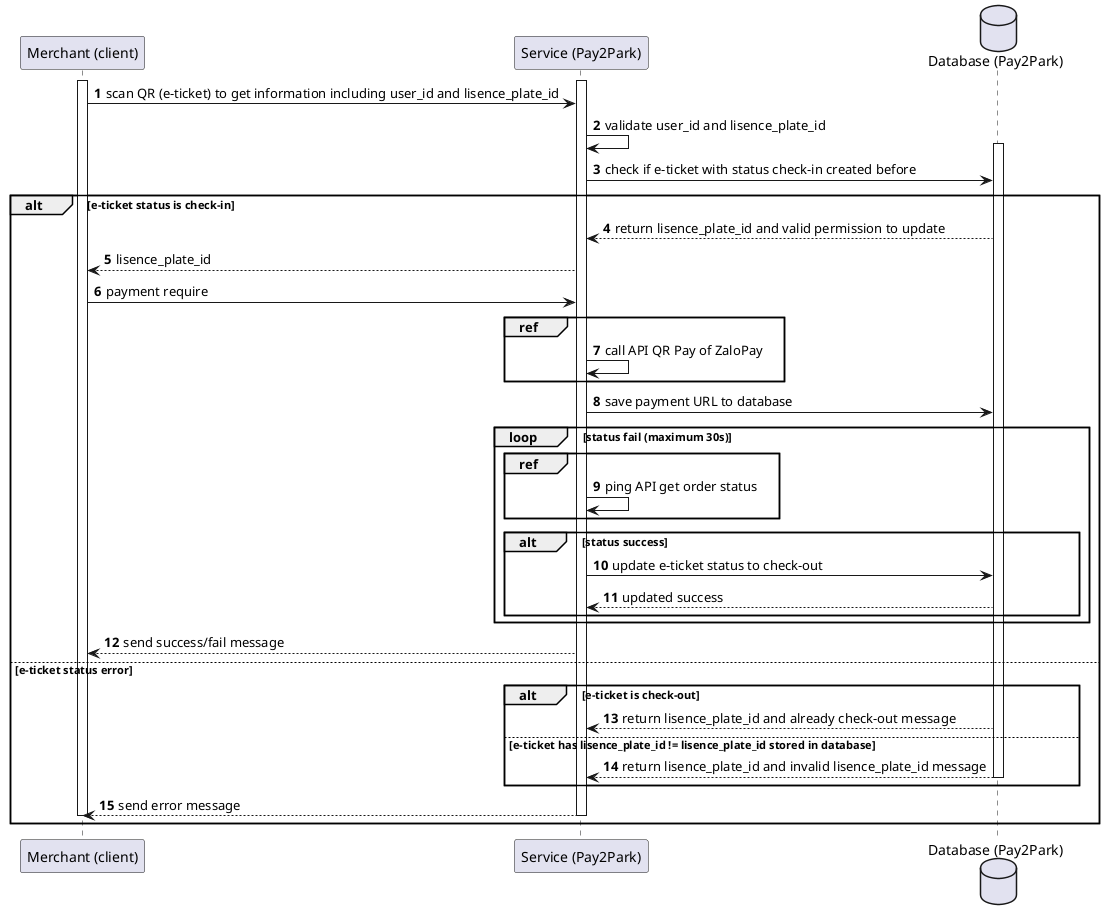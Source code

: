 @startuml


participant "Merchant (client)" as merchant
participant "Service (Pay2Park)" as service
database "Database (Pay2Park)" as DB

autonumber
activate service

activate merchant
merchant -> service: scan QR (e-ticket) to get information including user_id and lisence_plate_id
service -> service: validate user_id and lisence_plate_id


activate DB
service -> DB: check if e-ticket with status check-in created before

alt e-ticket status is check-in
    DB --> service: return lisence_plate_id and valid permission to update
    service --> merchant: lisence_plate_id
    merchant -> service: payment require
    group ref
      service -> service: call API QR Pay of ZaloPay
    end
    service -> DB: save payment URL to database

    loop status fail (maximum 30s)
      group ref
        service -> service: ping API get order status
      end
      alt status success
        service -> DB: update e-ticket status to check-out
        DB --> service: updated success
      end
    end

    
    service --> merchant: send success/fail message
else e-ticket status error

  alt e-ticket is check-out
      DB --> service: return lisence_plate_id and already check-out message
  else e-ticket has lisence_plate_id != lisence_plate_id stored in database
      DB --> service: return lisence_plate_id and invalid lisence_plate_id message
      deactivate DB
  end
  service --> merchant: send error message
  deactivate merchant
  deactivate service
end

@enduml